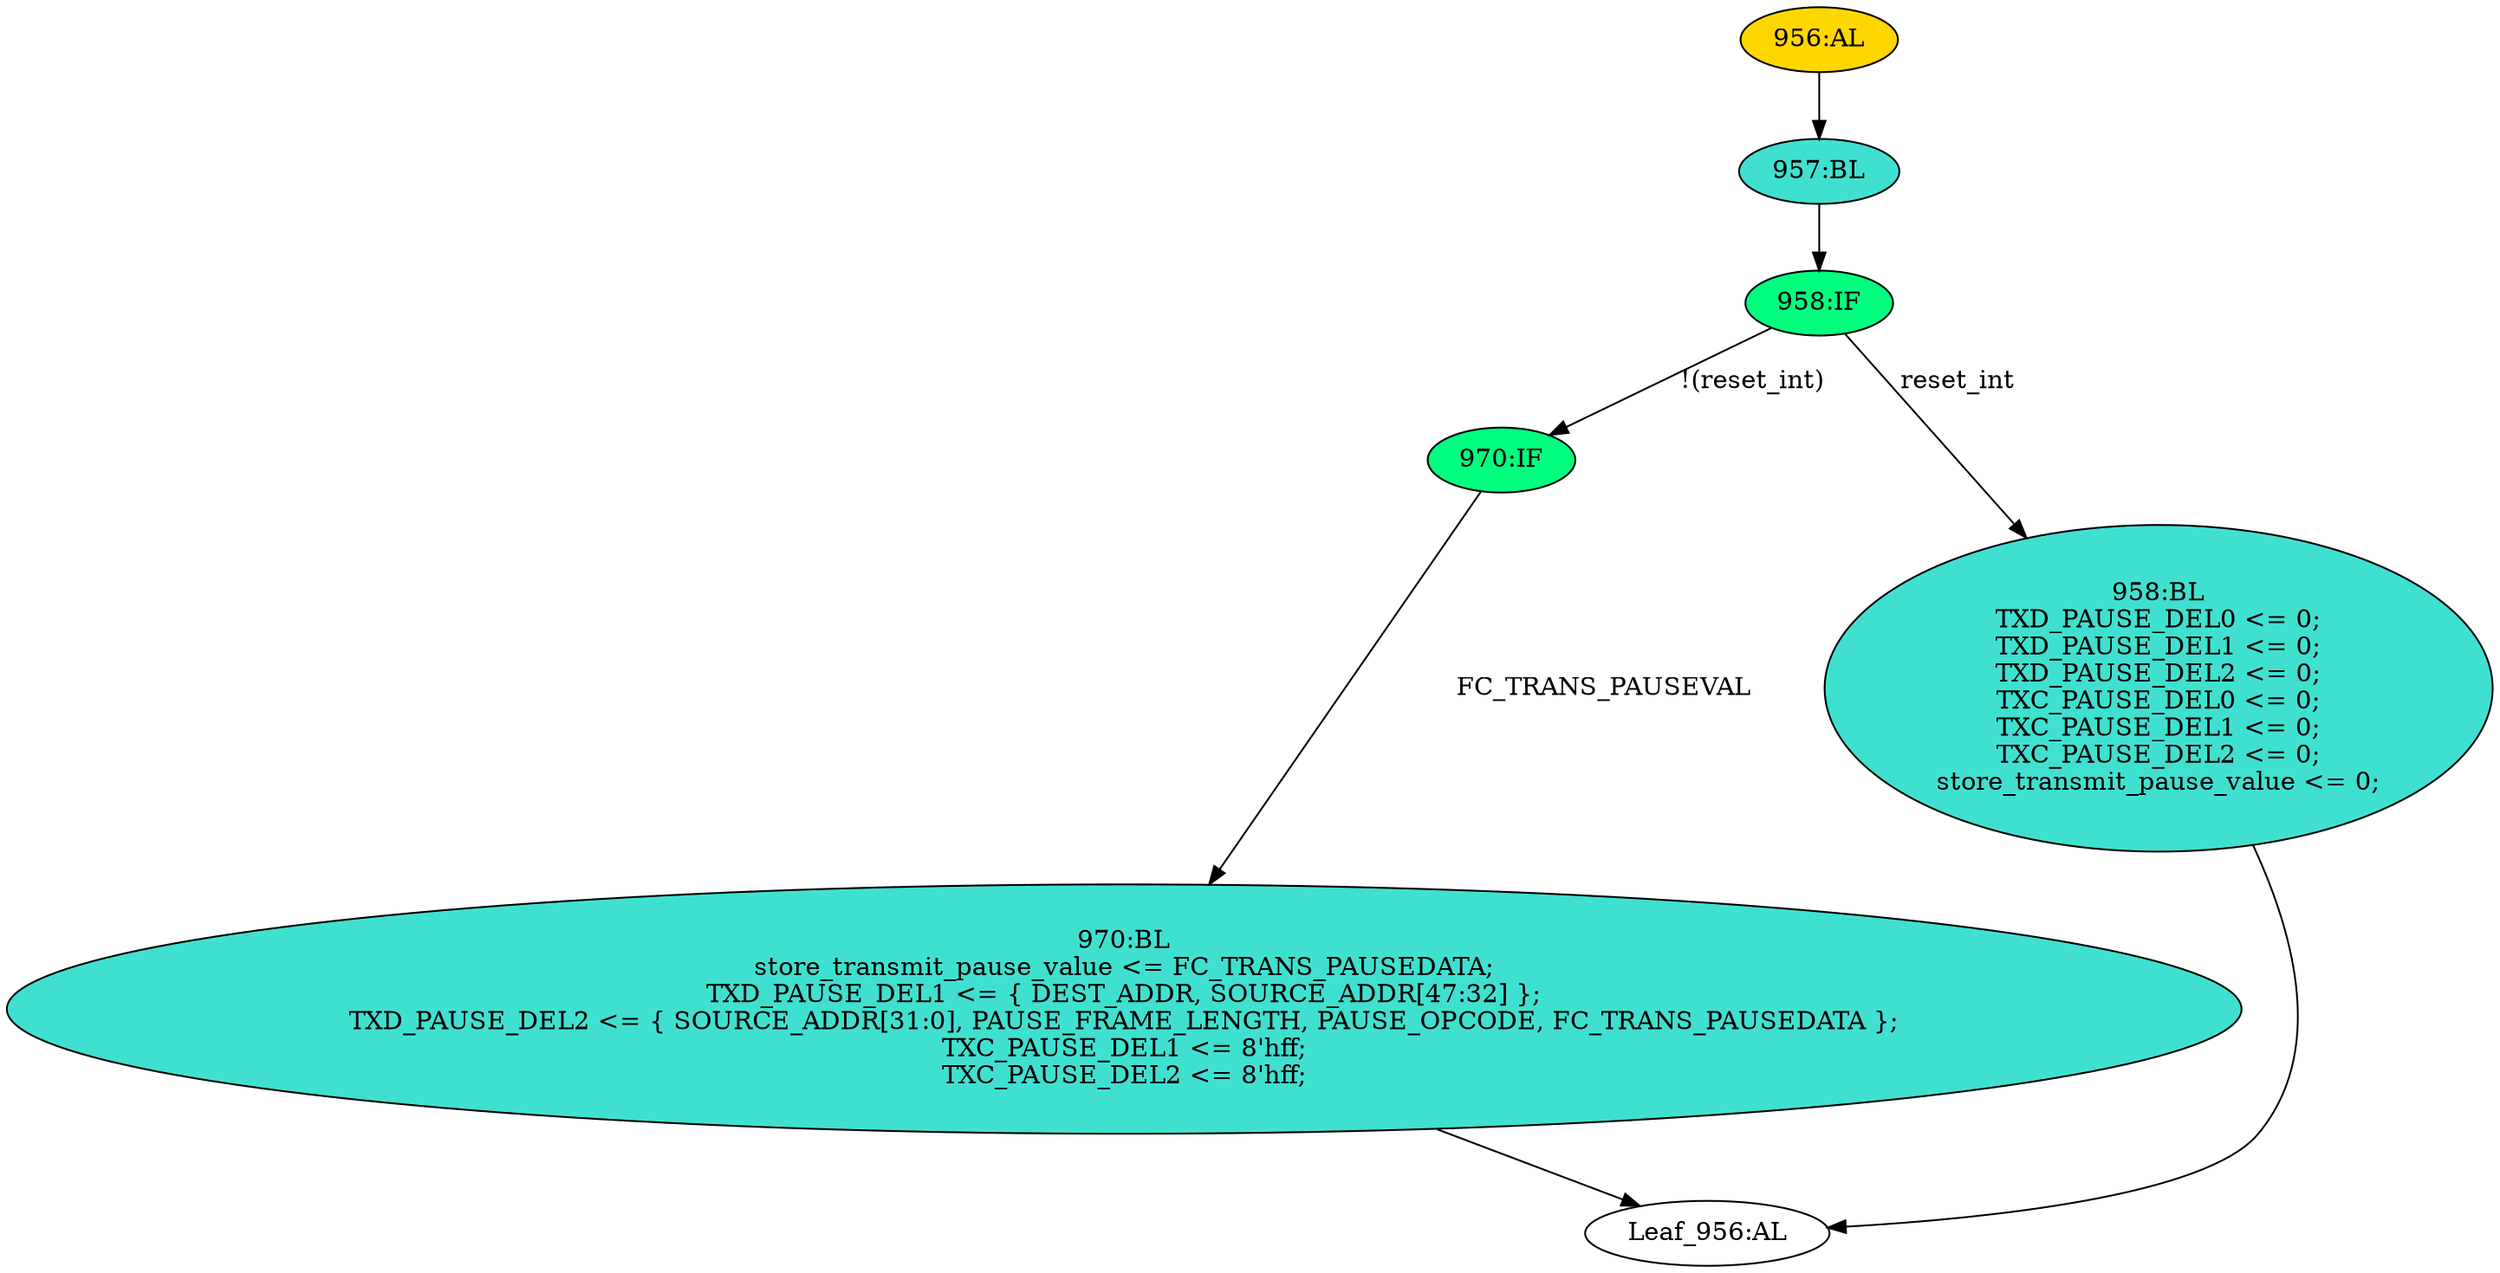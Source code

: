 strict digraph "" {
	node [label="\N"];
	"970:IF"	 [ast="<pyverilog.vparser.ast.IfStatement object at 0x7f2e132e9f90>",
		fillcolor=springgreen,
		label="970:IF",
		statements="[]",
		style=filled,
		typ=IfStatement];
	"970:BL"	 [ast="<pyverilog.vparser.ast.Block object at 0x7f2e132e9710>",
		fillcolor=turquoise,
		label="970:BL
store_transmit_pause_value <= FC_TRANS_PAUSEDATA;
TXD_PAUSE_DEL1 <= { DEST_ADDR, SOURCE_ADDR[47:32] };
TXD_PAUSE_DEL2 <= { \
SOURCE_ADDR[31:0], PAUSE_FRAME_LENGTH, PAUSE_OPCODE, FC_TRANS_PAUSEDATA };
TXC_PAUSE_DEL1 <= 8'hff;
TXC_PAUSE_DEL2 <= 8'hff;",
		statements="[<pyverilog.vparser.ast.NonblockingSubstitution object at 0x7f2e132e9090>, <pyverilog.vparser.ast.NonblockingSubstitution object \
at 0x7f2e132e9450>, <pyverilog.vparser.ast.NonblockingSubstitution object at 0x7f2e132e9d10>, <pyverilog.vparser.ast.NonblockingSubstitution \
object at 0x7f2e132e9c10>, <pyverilog.vparser.ast.NonblockingSubstitution object at 0x7f2e132e96d0>]",
		style=filled,
		typ=Block];
	"970:IF" -> "970:BL"	 [cond="['FC_TRANS_PAUSEVAL']",
		label=FC_TRANS_PAUSEVAL,
		lineno=970];
	"958:BL"	 [ast="<pyverilog.vparser.ast.Block object at 0x7f2e12ff0b50>",
		fillcolor=turquoise,
		label="958:BL
TXD_PAUSE_DEL0 <= 0;
TXD_PAUSE_DEL1 <= 0;
TXD_PAUSE_DEL2 <= 0;
TXC_PAUSE_DEL0 <= 0;
TXC_PAUSE_DEL1 <= 0;
TXC_PAUSE_DEL2 <= \
0;
store_transmit_pause_value <= 0;",
		statements="[<pyverilog.vparser.ast.NonblockingSubstitution object at 0x7f2e12ff00d0>, <pyverilog.vparser.ast.NonblockingSubstitution object \
at 0x7f2e12ff0250>, <pyverilog.vparser.ast.NonblockingSubstitution object at 0x7f2e12ff03d0>, <pyverilog.vparser.ast.NonblockingSubstitution \
object at 0x7f2e12ff0550>, <pyverilog.vparser.ast.NonblockingSubstitution object at 0x7f2e12ff06d0>, <pyverilog.vparser.ast.NonblockingSubstitution \
object at 0x7f2e12ff0850>, <pyverilog.vparser.ast.NonblockingSubstitution object at 0x7f2e12ff09d0>]",
		style=filled,
		typ=Block];
	"Leaf_956:AL"	 [def_var="['TXD_PAUSE_DEL1', 'TXD_PAUSE_DEL0', 'TXD_PAUSE_DEL2', 'store_transmit_pause_value', 'TXC_PAUSE_DEL0', 'TXC_PAUSE_DEL1', 'TXC_PAUSE_\
DEL2']",
		label="Leaf_956:AL"];
	"958:BL" -> "Leaf_956:AL"	 [cond="[]",
		lineno=None];
	"970:BL" -> "Leaf_956:AL"	 [cond="[]",
		lineno=None];
	"957:BL"	 [ast="<pyverilog.vparser.ast.Block object at 0x7f2e12ff0b90>",
		fillcolor=turquoise,
		label="957:BL",
		statements="[]",
		style=filled,
		typ=Block];
	"958:IF"	 [ast="<pyverilog.vparser.ast.IfStatement object at 0x7f2e12ff0bd0>",
		fillcolor=springgreen,
		label="958:IF",
		statements="[]",
		style=filled,
		typ=IfStatement];
	"957:BL" -> "958:IF"	 [cond="[]",
		lineno=None];
	"958:IF" -> "970:IF"	 [cond="['reset_int']",
		label="!(reset_int)",
		lineno=958];
	"958:IF" -> "958:BL"	 [cond="['reset_int']",
		label=reset_int,
		lineno=958];
	"956:AL"	 [ast="<pyverilog.vparser.ast.Always object at 0x7f2e12ff0c50>",
		clk_sens=True,
		fillcolor=gold,
		label="956:AL",
		sens="['TX_CLK', 'reset_int']",
		statements="[]",
		style=filled,
		typ=Always,
		use_var="['PAUSE_FRAME_LENGTH', 'reset_int', 'FC_TRANS_PAUSEDATA', 'SOURCE_ADDR', 'FC_TRANS_PAUSEVAL']"];
	"956:AL" -> "957:BL"	 [cond="[]",
		lineno=None];
}

